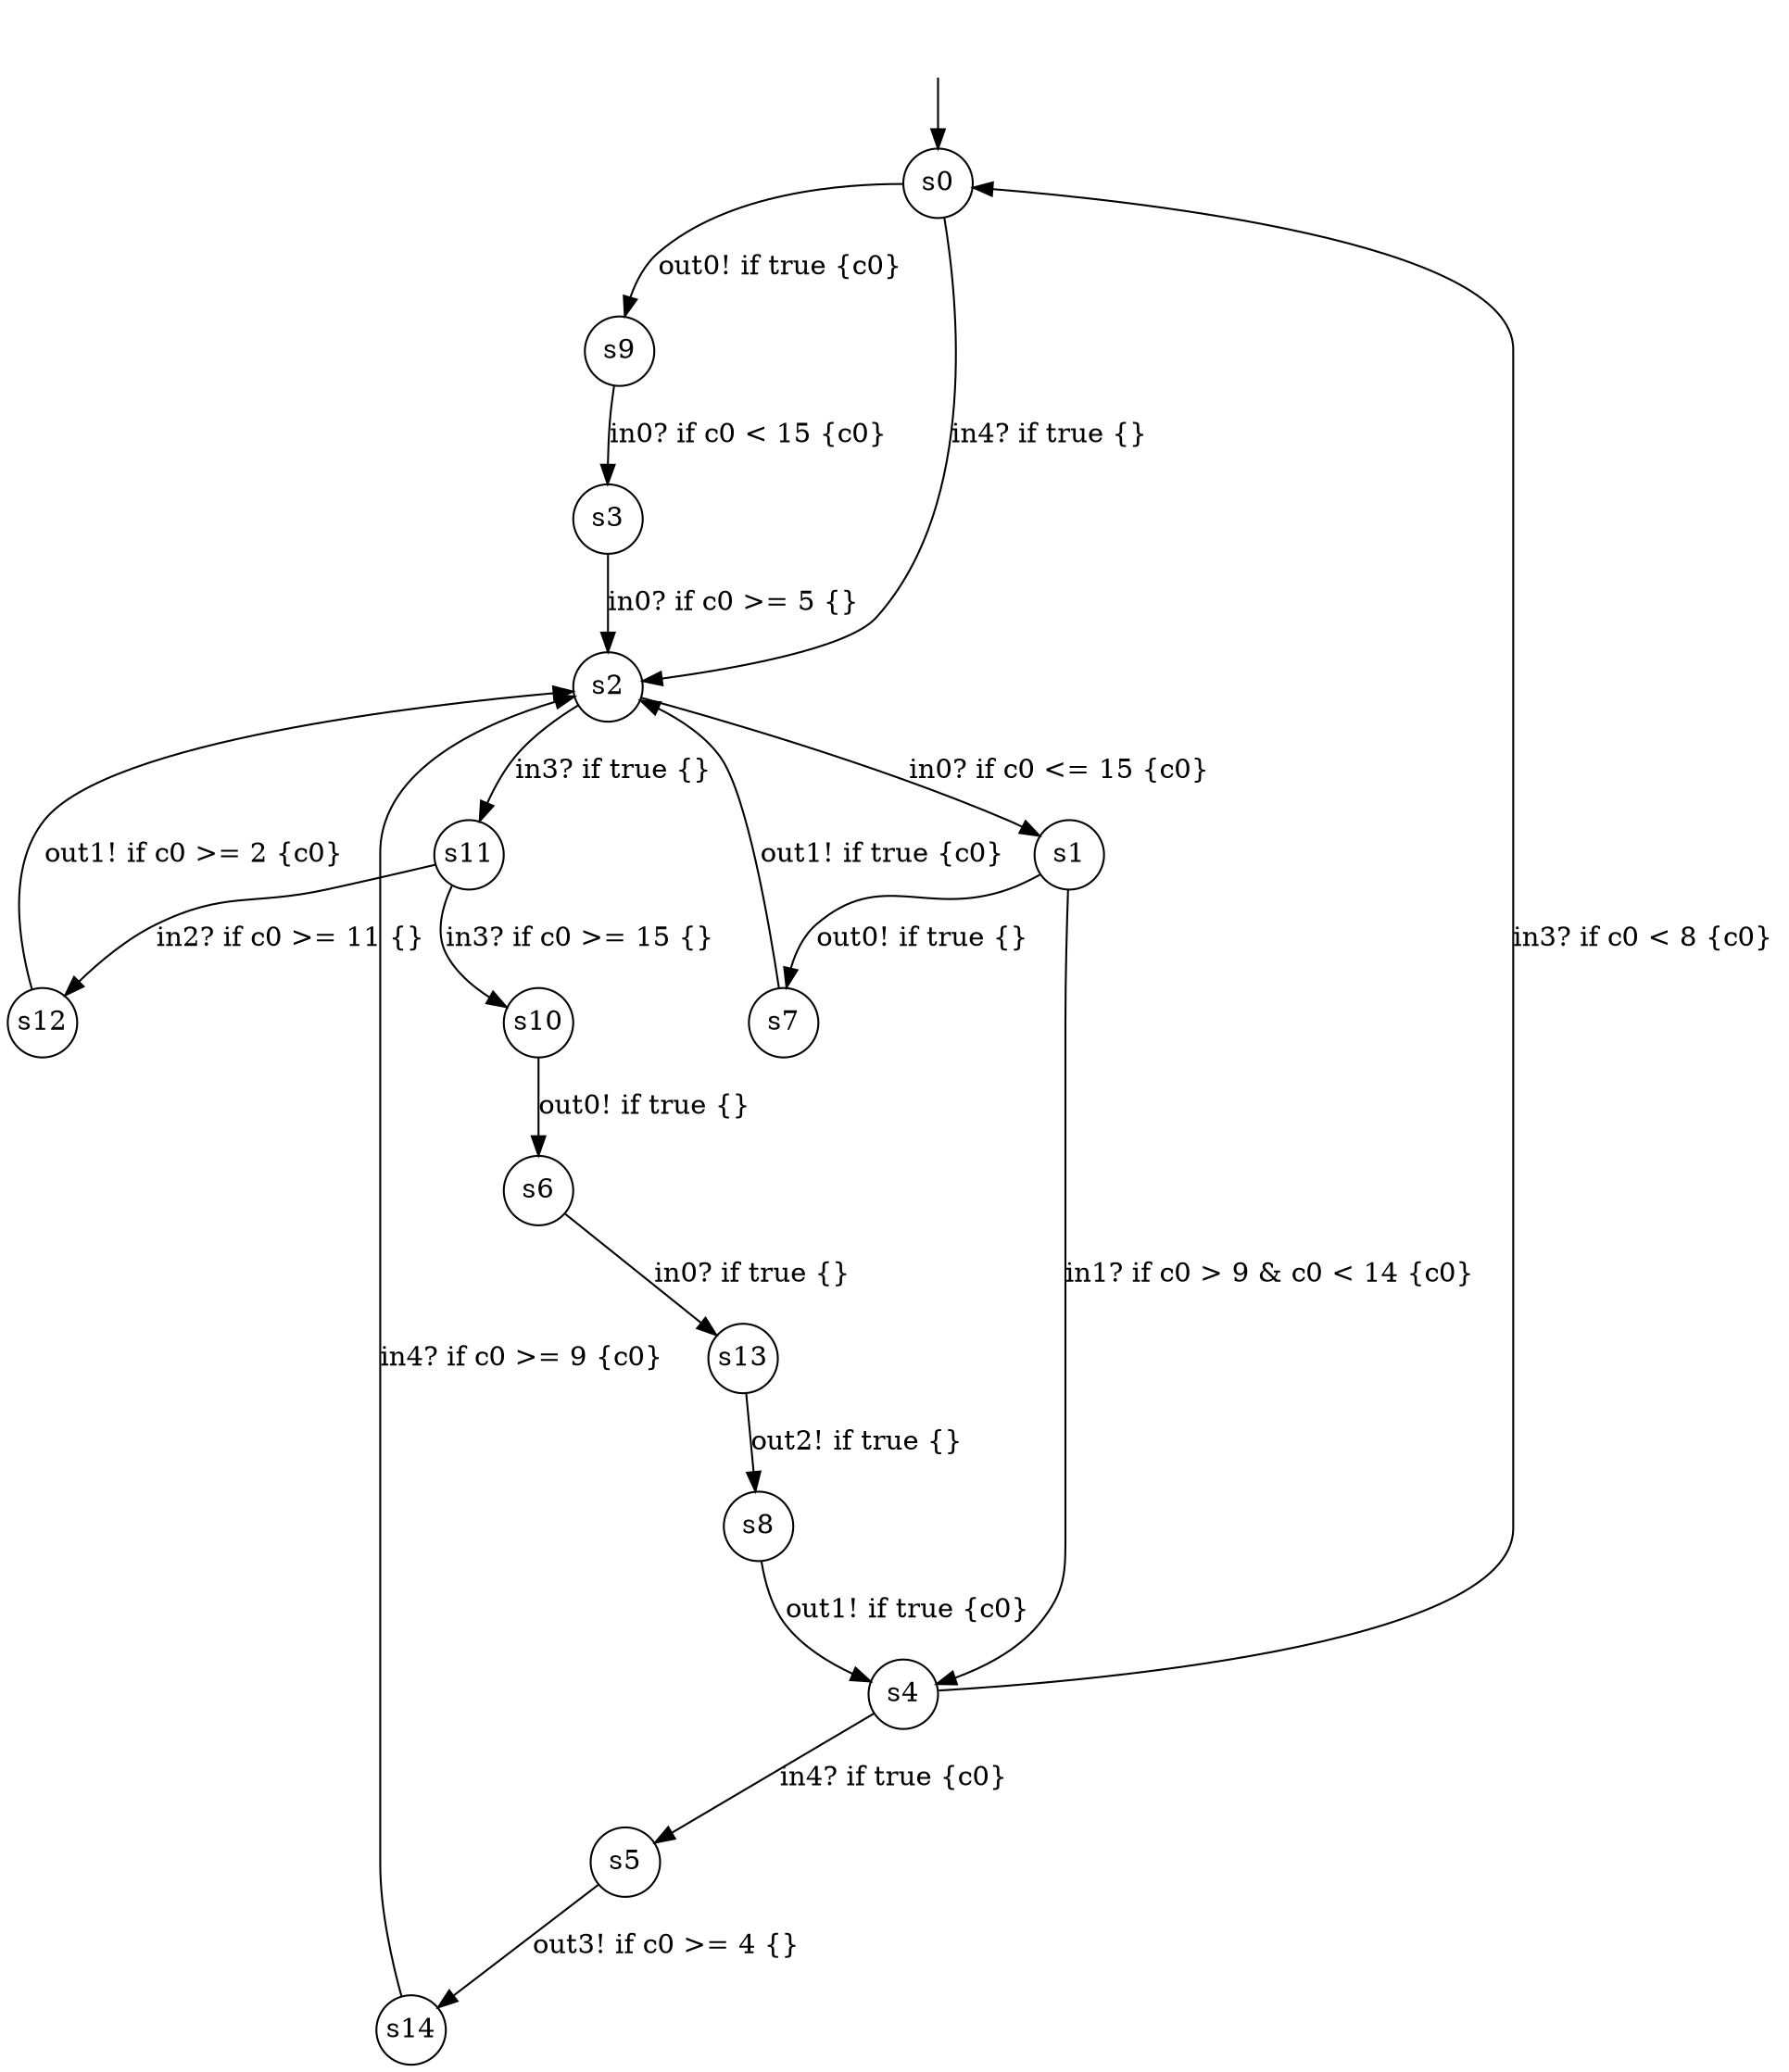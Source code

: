 digraph g {
__start0 [label="" shape="none"];
s0 [shape="circle" margin=0 label="s0"];
s1 [shape="circle" margin=0 label="s1"];
s2 [shape="circle" margin=0 label="s2"];
s3 [shape="circle" margin=0 label="s3"];
s4 [shape="circle" margin=0 label="s4"];
s5 [shape="circle" margin=0 label="s5"];
s6 [shape="circle" margin=0 label="s6"];
s7 [shape="circle" margin=0 label="s7"];
s8 [shape="circle" margin=0 label="s8"];
s9 [shape="circle" margin=0 label="s9"];
s10 [shape="circle" margin=0 label="s10"];
s11 [shape="circle" margin=0 label="s11"];
s12 [shape="circle" margin=0 label="s12"];
s13 [shape="circle" margin=0 label="s13"];
s14 [shape="circle" margin=0 label="s14"];
s0 -> s9 [label="out0! if true {c0} "];
s0 -> s2 [label="in4? if true {} "];
s1 -> s4 [label="in1? if c0 > 9 & c0 < 14 {c0} "];
s1 -> s7 [label="out0! if true {} "];
s2 -> s11 [label="in3? if true {} "];
s2 -> s1 [label="in0? if c0 <= 15 {c0} "];
s3 -> s2 [label="in0? if c0 >= 5 {} "];
s4 -> s0 [label="in3? if c0 < 8 {c0} "];
s4 -> s5 [label="in4? if true {c0} "];
s5 -> s14 [label="out3! if c0 >= 4 {} "];
s6 -> s13 [label="in0? if true {} "];
s7 -> s2 [label="out1! if true {c0} "];
s8 -> s4 [label="out1! if true {c0} "];
s9 -> s3 [label="in0? if c0 < 15 {c0} "];
s10 -> s6 [label="out0! if true {} "];
s11 -> s10 [label="in3? if c0 >= 15 {} "];
s11 -> s12 [label="in2? if c0 >= 11 {} "];
s12 -> s2 [label="out1! if c0 >= 2 {c0} "];
s13 -> s8 [label="out2! if true {} "];
s14 -> s2 [label="in4? if c0 >= 9 {c0} "];
__start0 -> s0;
}
